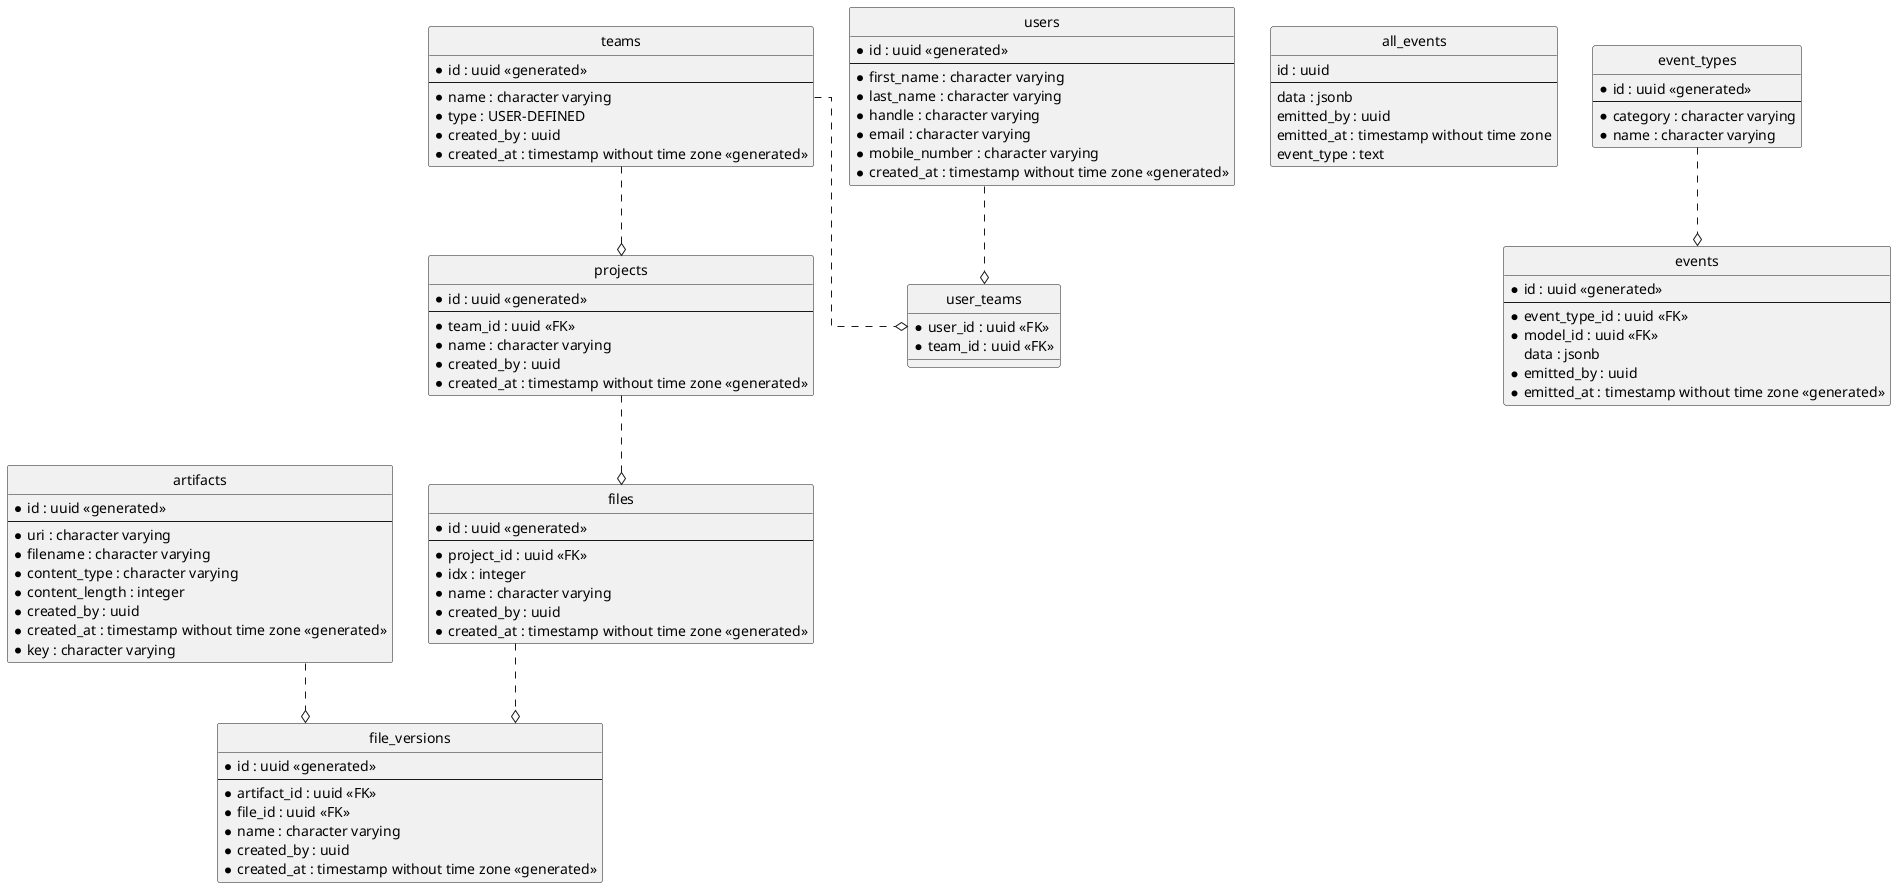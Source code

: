 @startuml
hide circle
skinparam linetype ortho

entity "artifacts" as artifacts {
  * id : uuid <<generated>>
  --
  * uri : character varying
  * filename : character varying
  * content_type : character varying
  * content_length : integer
  * created_by : uuid
  * created_at : timestamp without time zone <<generated>>
  * key : character varying
}

entity "teams" as teams {
  * id : uuid <<generated>>
  --
  * name : character varying
  * type : USER-DEFINED
  * created_by : uuid
  * created_at : timestamp without time zone <<generated>>
}

entity "files" as files {
  * id : uuid <<generated>>
  --
  * project_id : uuid <<FK>>
  * idx : integer
  * name : character varying
  * created_by : uuid
  * created_at : timestamp without time zone <<generated>>
}

entity "all_events" as all_events {
  id : uuid
  --
  data : jsonb
  emitted_by : uuid
  emitted_at : timestamp without time zone
  event_type : text
}

entity "event_types" as event_types {
  * id : uuid <<generated>>
  --
  * category : character varying
  * name : character varying
}

entity "users" as users {
  * id : uuid <<generated>>
  --
  * first_name : character varying
  * last_name : character varying
  * handle : character varying
  * email : character varying
  * mobile_number : character varying
  * created_at : timestamp without time zone <<generated>>
}

entity "file_versions" as file_versions {
  * id : uuid <<generated>>
  --
  * artifact_id : uuid <<FK>>
  * file_id : uuid <<FK>>
  * name : character varying
  * created_by : uuid
  * created_at : timestamp without time zone <<generated>>
}

entity "events" as events {
  * id : uuid <<generated>>
  --
  * event_type_id : uuid <<FK>>
  * model_id : uuid <<FK>>
  data : jsonb
  * emitted_by : uuid
  * emitted_at : timestamp without time zone <<generated>>
}

entity "projects" as projects {
  * id : uuid <<generated>>
  --
  * team_id : uuid <<FK>>
  * name : character varying
  * created_by : uuid
  * created_at : timestamp without time zone <<generated>>
}

entity "user_teams" as user_teams {
  * user_id : uuid <<FK>>
  * team_id : uuid <<FK>>
}

projects ..o files
artifacts ..o file_versions
files ..o file_versions
event_types ..o events
teams ..o projects
users ..o user_teams
teams ..o user_teams

@enduml
